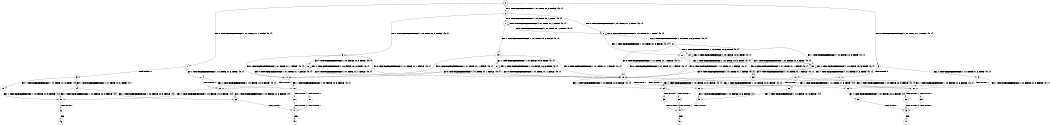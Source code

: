 digraph BCG {
size = "7, 10.5";
center = TRUE;
node [shape = circle];
0 [peripheries = 2];
0 -> 1 [label = "EX !0 !ATOMIC_EXCH_BRANCH (1, +1, TRUE, +1, 1, FALSE) !{0, 1}"];
0 -> 2 [label = "EX !1 !ATOMIC_EXCH_BRANCH (1, +1, TRUE, +1, 3, FALSE) !{0, 1}"];
0 -> 3 [label = "EX !0 !ATOMIC_EXCH_BRANCH (1, +1, TRUE, +1, 1, FALSE) !{0, 1}"];
1 -> 4 [label = "EX !1 !ATOMIC_EXCH_BRANCH (1, +1, TRUE, +1, 3, TRUE) !{0, 1}"];
1 -> 5 [label = "TERMINATE !0"];
2 -> 6 [label = "EX !1 !ATOMIC_EXCH_BRANCH (1, +0, TRUE, +0, 3, FALSE) !{0, 1}"];
2 -> 7 [label = "EX !0 !ATOMIC_EXCH_BRANCH (1, +1, TRUE, +1, 1, TRUE) !{0, 1}"];
2 -> 8 [label = "EX !0 !ATOMIC_EXCH_BRANCH (1, +1, TRUE, +1, 1, TRUE) !{0, 1}"];
3 -> 9 [label = "EX !1 !ATOMIC_EXCH_BRANCH (1, +1, TRUE, +1, 3, TRUE) !{0, 1}"];
3 -> 10 [label = "EX !1 !ATOMIC_EXCH_BRANCH (1, +1, TRUE, +1, 3, TRUE) !{0, 1}"];
3 -> 11 [label = "TERMINATE !0"];
4 -> 12 [label = "EX !1 !ATOMIC_EXCH_BRANCH (1, +0, FALSE, +0, 3, FALSE) !{0, 1}"];
4 -> 13 [label = "TERMINATE !0"];
5 -> 14 [label = "EX !1 !ATOMIC_EXCH_BRANCH (1, +1, TRUE, +1, 3, TRUE) !{1}"];
5 -> 15 [label = "EX !1 !ATOMIC_EXCH_BRANCH (1, +1, TRUE, +1, 3, TRUE) !{1}"];
6 -> 16 [label = "EX !1 !ATOMIC_EXCH_BRANCH (1, +0, FALSE, +0, 3, TRUE) !{0, 1}"];
6 -> 17 [label = "EX !0 !ATOMIC_EXCH_BRANCH (1, +1, TRUE, +1, 1, FALSE) !{0, 1}"];
6 -> 18 [label = "EX !0 !ATOMIC_EXCH_BRANCH (1, +1, TRUE, +1, 1, FALSE) !{0, 1}"];
7 -> 7 [label = "EX !0 !ATOMIC_EXCH_BRANCH (1, +1, TRUE, +1, 1, TRUE) !{0, 1}"];
7 -> 19 [label = "EX !1 !ATOMIC_EXCH_BRANCH (1, +0, TRUE, +0, 3, FALSE) !{0, 1}"];
7 -> 8 [label = "EX !0 !ATOMIC_EXCH_BRANCH (1, +1, TRUE, +1, 1, TRUE) !{0, 1}"];
8 -> 20 [label = "EX !1 !ATOMIC_EXCH_BRANCH (1, +0, TRUE, +0, 3, FALSE) !{0, 1}"];
8 -> 8 [label = "EX !0 !ATOMIC_EXCH_BRANCH (1, +1, TRUE, +1, 1, TRUE) !{0, 1}"];
8 -> 21 [label = "EX !1 !ATOMIC_EXCH_BRANCH (1, +0, TRUE, +0, 3, FALSE) !{0, 1}"];
9 -> 22 [label = "EX !1 !ATOMIC_EXCH_BRANCH (1, +0, FALSE, +0, 3, FALSE) !{0, 1}"];
9 -> 23 [label = "TERMINATE !0"];
10 -> 22 [label = "EX !1 !ATOMIC_EXCH_BRANCH (1, +0, FALSE, +0, 3, FALSE) !{0, 1}"];
10 -> 24 [label = "EX !1 !ATOMIC_EXCH_BRANCH (1, +0, FALSE, +0, 3, FALSE) !{0, 1}"];
10 -> 25 [label = "TERMINATE !0"];
11 -> 26 [label = "EX !1 !ATOMIC_EXCH_BRANCH (1, +1, TRUE, +1, 3, TRUE) !{1}"];
12 -> 27 [label = "TERMINATE !0"];
12 -> 28 [label = "TERMINATE !1"];
13 -> 29 [label = "EX !1 !ATOMIC_EXCH_BRANCH (1, +0, FALSE, +0, 3, FALSE) !{1}"];
13 -> 30 [label = "EX !1 !ATOMIC_EXCH_BRANCH (1, +0, FALSE, +0, 3, FALSE) !{1}"];
14 -> 29 [label = "EX !1 !ATOMIC_EXCH_BRANCH (1, +0, FALSE, +0, 3, FALSE) !{1}"];
14 -> 30 [label = "EX !1 !ATOMIC_EXCH_BRANCH (1, +0, FALSE, +0, 3, FALSE) !{1}"];
15 -> 30 [label = "EX !1 !ATOMIC_EXCH_BRANCH (1, +0, FALSE, +0, 3, FALSE) !{1}"];
16 -> 16 [label = "EX !1 !ATOMIC_EXCH_BRANCH (1, +0, FALSE, +0, 3, TRUE) !{0, 1}"];
16 -> 17 [label = "EX !0 !ATOMIC_EXCH_BRANCH (1, +1, TRUE, +1, 1, FALSE) !{0, 1}"];
16 -> 18 [label = "EX !0 !ATOMIC_EXCH_BRANCH (1, +1, TRUE, +1, 1, FALSE) !{0, 1}"];
17 -> 12 [label = "EX !1 !ATOMIC_EXCH_BRANCH (1, +0, FALSE, +0, 3, FALSE) !{0, 1}"];
17 -> 13 [label = "TERMINATE !0"];
18 -> 22 [label = "EX !1 !ATOMIC_EXCH_BRANCH (1, +0, FALSE, +0, 3, FALSE) !{0, 1}"];
18 -> 24 [label = "EX !1 !ATOMIC_EXCH_BRANCH (1, +0, FALSE, +0, 3, FALSE) !{0, 1}"];
18 -> 25 [label = "TERMINATE !0"];
19 -> 17 [label = "EX !0 !ATOMIC_EXCH_BRANCH (1, +1, TRUE, +1, 1, FALSE) !{0, 1}"];
19 -> 31 [label = "EX !1 !ATOMIC_EXCH_BRANCH (1, +0, FALSE, +0, 3, TRUE) !{0, 1}"];
19 -> 18 [label = "EX !0 !ATOMIC_EXCH_BRANCH (1, +1, TRUE, +1, 1, FALSE) !{0, 1}"];
20 -> 32 [label = "EX !0 !ATOMIC_EXCH_BRANCH (1, +1, TRUE, +1, 1, FALSE) !{0, 1}"];
20 -> 33 [label = "EX !1 !ATOMIC_EXCH_BRANCH (1, +0, FALSE, +0, 3, TRUE) !{0, 1}"];
20 -> 18 [label = "EX !0 !ATOMIC_EXCH_BRANCH (1, +1, TRUE, +1, 1, FALSE) !{0, 1}"];
21 -> 33 [label = "EX !1 !ATOMIC_EXCH_BRANCH (1, +0, FALSE, +0, 3, TRUE) !{0, 1}"];
21 -> 18 [label = "EX !0 !ATOMIC_EXCH_BRANCH (1, +1, TRUE, +1, 1, FALSE) !{0, 1}"];
21 -> 34 [label = "EX !1 !ATOMIC_EXCH_BRANCH (1, +0, FALSE, +0, 3, TRUE) !{0, 1}"];
22 -> 35 [label = "TERMINATE !0"];
22 -> 36 [label = "TERMINATE !1"];
23 -> 37 [label = "EX !1 !ATOMIC_EXCH_BRANCH (1, +0, FALSE, +0, 3, FALSE) !{1}"];
24 -> 38 [label = "TERMINATE !0"];
24 -> 39 [label = "TERMINATE !1"];
25 -> 40 [label = "EX !1 !ATOMIC_EXCH_BRANCH (1, +0, FALSE, +0, 3, FALSE) !{1}"];
26 -> 40 [label = "EX !1 !ATOMIC_EXCH_BRANCH (1, +0, FALSE, +0, 3, FALSE) !{1}"];
27 -> 41 [label = "TERMINATE !1"];
28 -> 41 [label = "TERMINATE !0"];
29 -> 41 [label = "TERMINATE !1"];
30 -> 42 [label = "TERMINATE !1"];
31 -> 17 [label = "EX !0 !ATOMIC_EXCH_BRANCH (1, +1, TRUE, +1, 1, FALSE) !{0, 1}"];
31 -> 31 [label = "EX !1 !ATOMIC_EXCH_BRANCH (1, +0, FALSE, +0, 3, TRUE) !{0, 1}"];
31 -> 18 [label = "EX !0 !ATOMIC_EXCH_BRANCH (1, +1, TRUE, +1, 1, FALSE) !{0, 1}"];
32 -> 22 [label = "EX !1 !ATOMIC_EXCH_BRANCH (1, +0, FALSE, +0, 3, FALSE) !{0, 1}"];
32 -> 23 [label = "TERMINATE !0"];
33 -> 32 [label = "EX !0 !ATOMIC_EXCH_BRANCH (1, +1, TRUE, +1, 1, FALSE) !{0, 1}"];
33 -> 33 [label = "EX !1 !ATOMIC_EXCH_BRANCH (1, +0, FALSE, +0, 3, TRUE) !{0, 1}"];
33 -> 18 [label = "EX !0 !ATOMIC_EXCH_BRANCH (1, +1, TRUE, +1, 1, FALSE) !{0, 1}"];
34 -> 33 [label = "EX !1 !ATOMIC_EXCH_BRANCH (1, +0, FALSE, +0, 3, TRUE) !{0, 1}"];
34 -> 18 [label = "EX !0 !ATOMIC_EXCH_BRANCH (1, +1, TRUE, +1, 1, FALSE) !{0, 1}"];
34 -> 34 [label = "EX !1 !ATOMIC_EXCH_BRANCH (1, +0, FALSE, +0, 3, TRUE) !{0, 1}"];
35 -> 43 [label = "TERMINATE !1"];
36 -> 43 [label = "TERMINATE !0"];
37 -> 43 [label = "TERMINATE !1"];
38 -> 44 [label = "TERMINATE !1"];
39 -> 44 [label = "TERMINATE !0"];
40 -> 44 [label = "TERMINATE !1"];
41 -> 45 [label = "exit"];
42 -> 46 [label = "exit"];
43 -> 47 [label = "exit"];
44 -> 48 [label = "exit"];
}
